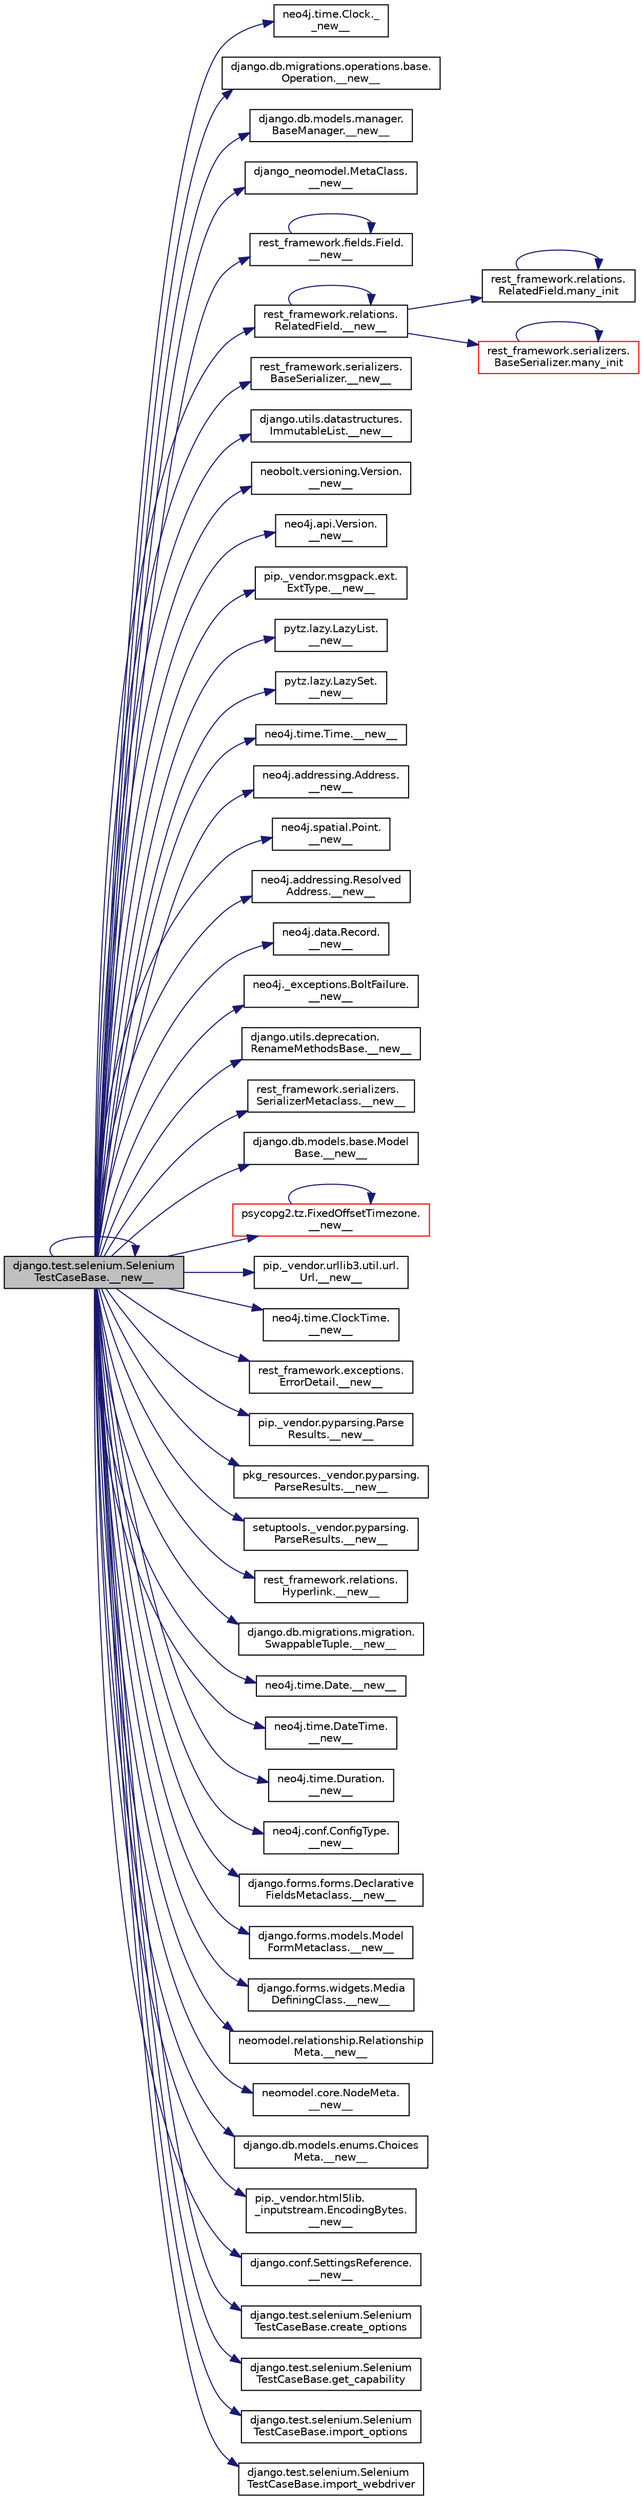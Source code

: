 digraph "django.test.selenium.SeleniumTestCaseBase.__new__"
{
 // LATEX_PDF_SIZE
  edge [fontname="Helvetica",fontsize="10",labelfontname="Helvetica",labelfontsize="10"];
  node [fontname="Helvetica",fontsize="10",shape=record];
  rankdir="LR";
  Node1 [label="django.test.selenium.Selenium\lTestCaseBase.__new__",height=0.2,width=0.4,color="black", fillcolor="grey75", style="filled", fontcolor="black",tooltip=" "];
  Node1 -> Node2 [color="midnightblue",fontsize="10",style="solid",fontname="Helvetica"];
  Node2 [label="neo4j.time.Clock._\l_new__",height=0.2,width=0.4,color="black", fillcolor="white", style="filled",URL="$d3/d00/classneo4j_1_1time_1_1_clock.html#a4a1c05623a4e758ef2b60a1501a32537",tooltip=" "];
  Node1 -> Node3 [color="midnightblue",fontsize="10",style="solid",fontname="Helvetica"];
  Node3 [label="django.db.migrations.operations.base.\lOperation.__new__",height=0.2,width=0.4,color="black", fillcolor="white", style="filled",URL="$d8/d4e/classdjango_1_1db_1_1migrations_1_1operations_1_1base_1_1_operation.html#a3e9e1724f46590156a9622915f099c6c",tooltip=" "];
  Node1 -> Node4 [color="midnightblue",fontsize="10",style="solid",fontname="Helvetica"];
  Node4 [label="django.db.models.manager.\lBaseManager.__new__",height=0.2,width=0.4,color="black", fillcolor="white", style="filled",URL="$d1/d1c/classdjango_1_1db_1_1models_1_1manager_1_1_base_manager.html#a160ac2da5e0c3b3c15ecb0c4738b622e",tooltip=" "];
  Node1 -> Node5 [color="midnightblue",fontsize="10",style="solid",fontname="Helvetica"];
  Node5 [label="django_neomodel.MetaClass.\l__new__",height=0.2,width=0.4,color="black", fillcolor="white", style="filled",URL="$d1/db0/classdjango__neomodel_1_1_meta_class.html#a6d1d4f92ad9bbbde256f58fc4696944e",tooltip=" "];
  Node1 -> Node6 [color="midnightblue",fontsize="10",style="solid",fontname="Helvetica"];
  Node6 [label="rest_framework.fields.Field.\l__new__",height=0.2,width=0.4,color="black", fillcolor="white", style="filled",URL="$d9/d53/classrest__framework_1_1fields_1_1_field.html#ae65e99a657aaf8efd5ec54bce009e3dc",tooltip=" "];
  Node6 -> Node6 [color="midnightblue",fontsize="10",style="solid",fontname="Helvetica"];
  Node1 -> Node7 [color="midnightblue",fontsize="10",style="solid",fontname="Helvetica"];
  Node7 [label="rest_framework.relations.\lRelatedField.__new__",height=0.2,width=0.4,color="black", fillcolor="white", style="filled",URL="$d4/d5c/classrest__framework_1_1relations_1_1_related_field.html#a9c0045d2dbd9499413a1f48f03f74d1a",tooltip=" "];
  Node7 -> Node7 [color="midnightblue",fontsize="10",style="solid",fontname="Helvetica"];
  Node7 -> Node8 [color="midnightblue",fontsize="10",style="solid",fontname="Helvetica"];
  Node8 [label="rest_framework.relations.\lRelatedField.many_init",height=0.2,width=0.4,color="black", fillcolor="white", style="filled",URL="$d4/d5c/classrest__framework_1_1relations_1_1_related_field.html#acd13507a8d7a0d333ba8e1afd4978870",tooltip=" "];
  Node8 -> Node8 [color="midnightblue",fontsize="10",style="solid",fontname="Helvetica"];
  Node7 -> Node9 [color="midnightblue",fontsize="10",style="solid",fontname="Helvetica"];
  Node9 [label="rest_framework.serializers.\lBaseSerializer.many_init",height=0.2,width=0.4,color="red", fillcolor="white", style="filled",URL="$d9/de7/classrest__framework_1_1serializers_1_1_base_serializer.html#aa66062b6866b3306c40d310e19b25971",tooltip=" "];
  Node9 -> Node9 [color="midnightblue",fontsize="10",style="solid",fontname="Helvetica"];
  Node1 -> Node5803 [color="midnightblue",fontsize="10",style="solid",fontname="Helvetica"];
  Node5803 [label="rest_framework.serializers.\lBaseSerializer.__new__",height=0.2,width=0.4,color="black", fillcolor="white", style="filled",URL="$d9/de7/classrest__framework_1_1serializers_1_1_base_serializer.html#a1c4bb74a3d47c2c1925f8ed776ac45fe",tooltip=" "];
  Node1 -> Node5804 [color="midnightblue",fontsize="10",style="solid",fontname="Helvetica"];
  Node5804 [label="django.utils.datastructures.\lImmutableList.__new__",height=0.2,width=0.4,color="black", fillcolor="white", style="filled",URL="$d4/db1/classdjango_1_1utils_1_1datastructures_1_1_immutable_list.html#a77fa9270899a6a9bade5913da96b20ed",tooltip=" "];
  Node1 -> Node5805 [color="midnightblue",fontsize="10",style="solid",fontname="Helvetica"];
  Node5805 [label="neobolt.versioning.Version.\l__new__",height=0.2,width=0.4,color="black", fillcolor="white", style="filled",URL="$d8/d1f/classneobolt_1_1versioning_1_1_version.html#a1951c8e9a6a0c4b687deb759246f5be6",tooltip=" "];
  Node1 -> Node5806 [color="midnightblue",fontsize="10",style="solid",fontname="Helvetica"];
  Node5806 [label="neo4j.api.Version.\l__new__",height=0.2,width=0.4,color="black", fillcolor="white", style="filled",URL="$d0/d6a/classneo4j_1_1api_1_1_version.html#abbc4a10361dde45a0690084afaec208c",tooltip=" "];
  Node1 -> Node5807 [color="midnightblue",fontsize="10",style="solid",fontname="Helvetica"];
  Node5807 [label="pip._vendor.msgpack.ext.\lExtType.__new__",height=0.2,width=0.4,color="black", fillcolor="white", style="filled",URL="$d5/d3b/classpip_1_1__vendor_1_1msgpack_1_1ext_1_1_ext_type.html#a0c4070b7a3692078490834f7bc303448",tooltip=" "];
  Node1 -> Node5808 [color="midnightblue",fontsize="10",style="solid",fontname="Helvetica"];
  Node5808 [label="pytz.lazy.LazyList.\l__new__",height=0.2,width=0.4,color="black", fillcolor="white", style="filled",URL="$d2/dc0/classpytz_1_1lazy_1_1_lazy_list.html#ac09f0492047f1aff6916555931eaa2d6",tooltip=" "];
  Node1 -> Node5809 [color="midnightblue",fontsize="10",style="solid",fontname="Helvetica"];
  Node5809 [label="pytz.lazy.LazySet.\l__new__",height=0.2,width=0.4,color="black", fillcolor="white", style="filled",URL="$d7/d8f/classpytz_1_1lazy_1_1_lazy_set.html#a24d630319475ff914aeb7d6e8b2b1454",tooltip=" "];
  Node1 -> Node5810 [color="midnightblue",fontsize="10",style="solid",fontname="Helvetica"];
  Node5810 [label="neo4j.time.Time.__new__",height=0.2,width=0.4,color="black", fillcolor="white", style="filled",URL="$db/d2a/classneo4j_1_1time_1_1_time.html#a9e90b1cfc05466f4ec91664d7cc6de25",tooltip=" "];
  Node1 -> Node5811 [color="midnightblue",fontsize="10",style="solid",fontname="Helvetica"];
  Node5811 [label="neo4j.addressing.Address.\l__new__",height=0.2,width=0.4,color="black", fillcolor="white", style="filled",URL="$dd/da4/classneo4j_1_1addressing_1_1_address.html#a9d0783b604ef29568a18193fd0d91ffa",tooltip=" "];
  Node1 -> Node5812 [color="midnightblue",fontsize="10",style="solid",fontname="Helvetica"];
  Node5812 [label="neo4j.spatial.Point.\l__new__",height=0.2,width=0.4,color="black", fillcolor="white", style="filled",URL="$de/de8/classneo4j_1_1spatial_1_1_point.html#acb6c817b78bb324ee12d6468aa4febc0",tooltip=" "];
  Node1 -> Node5813 [color="midnightblue",fontsize="10",style="solid",fontname="Helvetica"];
  Node5813 [label="neo4j.addressing.Resolved\lAddress.__new__",height=0.2,width=0.4,color="black", fillcolor="white", style="filled",URL="$db/ddf/classneo4j_1_1addressing_1_1_resolved_address.html#a08b8792090f0a3714c3e60f13c6abec5",tooltip=" "];
  Node1 -> Node5814 [color="midnightblue",fontsize="10",style="solid",fontname="Helvetica"];
  Node5814 [label="neo4j.data.Record.\l__new__",height=0.2,width=0.4,color="black", fillcolor="white", style="filled",URL="$d8/da3/classneo4j_1_1data_1_1_record.html#a733440b37849f7dbfc80dcd100d8051b",tooltip=" "];
  Node1 -> Node5815 [color="midnightblue",fontsize="10",style="solid",fontname="Helvetica"];
  Node5815 [label="neo4j._exceptions.BoltFailure.\l__new__",height=0.2,width=0.4,color="black", fillcolor="white", style="filled",URL="$d4/da5/classneo4j_1_1__exceptions_1_1_bolt_failure.html#a2f64f5a6ac0445ba86645a0d915e5633",tooltip=" "];
  Node1 -> Node1 [color="midnightblue",fontsize="10",style="solid",fontname="Helvetica"];
  Node1 -> Node5816 [color="midnightblue",fontsize="10",style="solid",fontname="Helvetica"];
  Node5816 [label="django.utils.deprecation.\lRenameMethodsBase.__new__",height=0.2,width=0.4,color="black", fillcolor="white", style="filled",URL="$d8/d97/classdjango_1_1utils_1_1deprecation_1_1_rename_methods_base.html#ab149d0414cab3ed147efc8b8208f09d3",tooltip=" "];
  Node1 -> Node5817 [color="midnightblue",fontsize="10",style="solid",fontname="Helvetica"];
  Node5817 [label="rest_framework.serializers.\lSerializerMetaclass.__new__",height=0.2,width=0.4,color="black", fillcolor="white", style="filled",URL="$df/d3e/classrest__framework_1_1serializers_1_1_serializer_metaclass.html#ae258698c1960f7983a15eb1b27327dda",tooltip=" "];
  Node1 -> Node5818 [color="midnightblue",fontsize="10",style="solid",fontname="Helvetica"];
  Node5818 [label="django.db.models.base.Model\lBase.__new__",height=0.2,width=0.4,color="black", fillcolor="white", style="filled",URL="$d7/d92/classdjango_1_1db_1_1models_1_1base_1_1_model_base.html#abac7a290d3cdd38e7817050672bde1b1",tooltip=" "];
  Node1 -> Node5819 [color="midnightblue",fontsize="10",style="solid",fontname="Helvetica"];
  Node5819 [label="psycopg2.tz.FixedOffsetTimezone.\l__new__",height=0.2,width=0.4,color="red", fillcolor="white", style="filled",URL="$d3/daf/classpsycopg2_1_1tz_1_1_fixed_offset_timezone.html#aeed462c192fcbfa4f6039fdc11d01dd7",tooltip=" "];
  Node5819 -> Node5819 [color="midnightblue",fontsize="10",style="solid",fontname="Helvetica"];
  Node1 -> Node5820 [color="midnightblue",fontsize="10",style="solid",fontname="Helvetica"];
  Node5820 [label="pip._vendor.urllib3.util.url.\lUrl.__new__",height=0.2,width=0.4,color="black", fillcolor="white", style="filled",URL="$d6/dd8/classpip_1_1__vendor_1_1urllib3_1_1util_1_1url_1_1_url.html#a7f132830087363715d8f890bd4a3d160",tooltip=" "];
  Node1 -> Node5821 [color="midnightblue",fontsize="10",style="solid",fontname="Helvetica"];
  Node5821 [label="neo4j.time.ClockTime.\l__new__",height=0.2,width=0.4,color="black", fillcolor="white", style="filled",URL="$d9/d5f/classneo4j_1_1time_1_1_clock_time.html#a9e7299af5edd3e9d2a63729581cd8bc1",tooltip=" "];
  Node1 -> Node5822 [color="midnightblue",fontsize="10",style="solid",fontname="Helvetica"];
  Node5822 [label="rest_framework.exceptions.\lErrorDetail.__new__",height=0.2,width=0.4,color="black", fillcolor="white", style="filled",URL="$d0/d8a/classrest__framework_1_1exceptions_1_1_error_detail.html#af6bf23756c0f53a1990dafa2c576d4e2",tooltip=" "];
  Node1 -> Node5823 [color="midnightblue",fontsize="10",style="solid",fontname="Helvetica"];
  Node5823 [label="pip._vendor.pyparsing.Parse\lResults.__new__",height=0.2,width=0.4,color="black", fillcolor="white", style="filled",URL="$d3/d5b/classpip_1_1__vendor_1_1pyparsing_1_1_parse_results.html#a2680e2bebd8b9225e3c4253e38aa1af5",tooltip=" "];
  Node1 -> Node5824 [color="midnightblue",fontsize="10",style="solid",fontname="Helvetica"];
  Node5824 [label="pkg_resources._vendor.pyparsing.\lParseResults.__new__",height=0.2,width=0.4,color="black", fillcolor="white", style="filled",URL="$d3/d93/classpkg__resources_1_1__vendor_1_1pyparsing_1_1_parse_results.html#adb1f118b2daee9f36c51bff263009901",tooltip=" "];
  Node1 -> Node5825 [color="midnightblue",fontsize="10",style="solid",fontname="Helvetica"];
  Node5825 [label="setuptools._vendor.pyparsing.\lParseResults.__new__",height=0.2,width=0.4,color="black", fillcolor="white", style="filled",URL="$df/d77/classsetuptools_1_1__vendor_1_1pyparsing_1_1_parse_results.html#a985e66ffeff9506a81ed9b13fee5f686",tooltip=" "];
  Node1 -> Node5826 [color="midnightblue",fontsize="10",style="solid",fontname="Helvetica"];
  Node5826 [label="rest_framework.relations.\lHyperlink.__new__",height=0.2,width=0.4,color="black", fillcolor="white", style="filled",URL="$d2/d10/classrest__framework_1_1relations_1_1_hyperlink.html#a08c3527b2ce7a4422b97b2e8b9c620fe",tooltip=" "];
  Node1 -> Node5827 [color="midnightblue",fontsize="10",style="solid",fontname="Helvetica"];
  Node5827 [label="django.db.migrations.migration.\lSwappableTuple.__new__",height=0.2,width=0.4,color="black", fillcolor="white", style="filled",URL="$d3/d8c/classdjango_1_1db_1_1migrations_1_1migration_1_1_swappable_tuple.html#a3c3b49db15ed393a03fcb37d7cc72feb",tooltip=" "];
  Node1 -> Node5828 [color="midnightblue",fontsize="10",style="solid",fontname="Helvetica"];
  Node5828 [label="neo4j.time.Date.__new__",height=0.2,width=0.4,color="black", fillcolor="white", style="filled",URL="$d1/d6f/classneo4j_1_1time_1_1_date.html#ae1b485809793e1c7f51920024f0b9630",tooltip=" "];
  Node1 -> Node5829 [color="midnightblue",fontsize="10",style="solid",fontname="Helvetica"];
  Node5829 [label="neo4j.time.DateTime.\l__new__",height=0.2,width=0.4,color="black", fillcolor="white", style="filled",URL="$d4/dcd/classneo4j_1_1time_1_1_date_time.html#a47371869246ef11754db68356e0aeb6c",tooltip=" "];
  Node1 -> Node5830 [color="midnightblue",fontsize="10",style="solid",fontname="Helvetica"];
  Node5830 [label="neo4j.time.Duration.\l__new__",height=0.2,width=0.4,color="black", fillcolor="white", style="filled",URL="$d3/d18/classneo4j_1_1time_1_1_duration.html#a0d5eb5a9f4d0042a088e910b290b683b",tooltip=" "];
  Node1 -> Node5831 [color="midnightblue",fontsize="10",style="solid",fontname="Helvetica"];
  Node5831 [label="neo4j.conf.ConfigType.\l__new__",height=0.2,width=0.4,color="black", fillcolor="white", style="filled",URL="$d0/d2c/classneo4j_1_1conf_1_1_config_type.html#a7e82e6d05b7674fa636772952e607a89",tooltip=" "];
  Node1 -> Node5832 [color="midnightblue",fontsize="10",style="solid",fontname="Helvetica"];
  Node5832 [label="django.forms.forms.Declarative\lFieldsMetaclass.__new__",height=0.2,width=0.4,color="black", fillcolor="white", style="filled",URL="$d2/d95/classdjango_1_1forms_1_1forms_1_1_declarative_fields_metaclass.html#a41a522dd09f8b49bad92aa0f748403a1",tooltip=" "];
  Node1 -> Node5833 [color="midnightblue",fontsize="10",style="solid",fontname="Helvetica"];
  Node5833 [label="django.forms.models.Model\lFormMetaclass.__new__",height=0.2,width=0.4,color="black", fillcolor="white", style="filled",URL="$d9/d76/classdjango_1_1forms_1_1models_1_1_model_form_metaclass.html#a7af707d1ea821dbf41ee611d32ad2f18",tooltip=" "];
  Node1 -> Node5834 [color="midnightblue",fontsize="10",style="solid",fontname="Helvetica"];
  Node5834 [label="django.forms.widgets.Media\lDefiningClass.__new__",height=0.2,width=0.4,color="black", fillcolor="white", style="filled",URL="$de/d5f/classdjango_1_1forms_1_1widgets_1_1_media_defining_class.html#aa340ce19f5940a80e6fcea8e5fc8a655",tooltip=" "];
  Node1 -> Node5835 [color="midnightblue",fontsize="10",style="solid",fontname="Helvetica"];
  Node5835 [label="neomodel.relationship.Relationship\lMeta.__new__",height=0.2,width=0.4,color="black", fillcolor="white", style="filled",URL="$db/d64/classneomodel_1_1relationship_1_1_relationship_meta.html#ac91c6db7295a1e7a56d155cc46ef770f",tooltip=" "];
  Node1 -> Node5836 [color="midnightblue",fontsize="10",style="solid",fontname="Helvetica"];
  Node5836 [label="neomodel.core.NodeMeta.\l__new__",height=0.2,width=0.4,color="black", fillcolor="white", style="filled",URL="$d7/d1a/classneomodel_1_1core_1_1_node_meta.html#a03ed31e328d7a8067a5677302195ac73",tooltip=" "];
  Node1 -> Node5837 [color="midnightblue",fontsize="10",style="solid",fontname="Helvetica"];
  Node5837 [label="django.db.models.enums.Choices\lMeta.__new__",height=0.2,width=0.4,color="black", fillcolor="white", style="filled",URL="$d2/d1d/classdjango_1_1db_1_1models_1_1enums_1_1_choices_meta.html#a77bd0edba8d7b6e54b5eefd70eca0639",tooltip=" "];
  Node1 -> Node5838 [color="midnightblue",fontsize="10",style="solid",fontname="Helvetica"];
  Node5838 [label="pip._vendor.html5lib.\l_inputstream.EncodingBytes.\l__new__",height=0.2,width=0.4,color="black", fillcolor="white", style="filled",URL="$d9/d4d/classpip_1_1__vendor_1_1html5lib_1_1__inputstream_1_1_encoding_bytes.html#afc5268c43e35d41be7fc405e857e0e00",tooltip=" "];
  Node1 -> Node5839 [color="midnightblue",fontsize="10",style="solid",fontname="Helvetica"];
  Node5839 [label="django.conf.SettingsReference.\l__new__",height=0.2,width=0.4,color="black", fillcolor="white", style="filled",URL="$da/d9b/classdjango_1_1conf_1_1_settings_reference.html#af4824099b709d7b585a47b7b55bf841c",tooltip=" "];
  Node1 -> Node5840 [color="midnightblue",fontsize="10",style="solid",fontname="Helvetica"];
  Node5840 [label="django.test.selenium.Selenium\lTestCaseBase.create_options",height=0.2,width=0.4,color="black", fillcolor="white", style="filled",URL="$de/d87/classdjango_1_1test_1_1selenium_1_1_selenium_test_case_base.html#a6be3b66566bccd41a8e7b768b95dbaba",tooltip=" "];
  Node1 -> Node5841 [color="midnightblue",fontsize="10",style="solid",fontname="Helvetica"];
  Node5841 [label="django.test.selenium.Selenium\lTestCaseBase.get_capability",height=0.2,width=0.4,color="black", fillcolor="white", style="filled",URL="$de/d87/classdjango_1_1test_1_1selenium_1_1_selenium_test_case_base.html#af26970c35085deeb0cb2faf0406db5a2",tooltip=" "];
  Node1 -> Node5842 [color="midnightblue",fontsize="10",style="solid",fontname="Helvetica"];
  Node5842 [label="django.test.selenium.Selenium\lTestCaseBase.import_options",height=0.2,width=0.4,color="black", fillcolor="white", style="filled",URL="$de/d87/classdjango_1_1test_1_1selenium_1_1_selenium_test_case_base.html#a0bedfe47ab0876fe26d0ba3e6036e032",tooltip=" "];
  Node1 -> Node5843 [color="midnightblue",fontsize="10",style="solid",fontname="Helvetica"];
  Node5843 [label="django.test.selenium.Selenium\lTestCaseBase.import_webdriver",height=0.2,width=0.4,color="black", fillcolor="white", style="filled",URL="$de/d87/classdjango_1_1test_1_1selenium_1_1_selenium_test_case_base.html#a4f0c89cbaba2246852bbaf94ec55b2c8",tooltip=" "];
}
